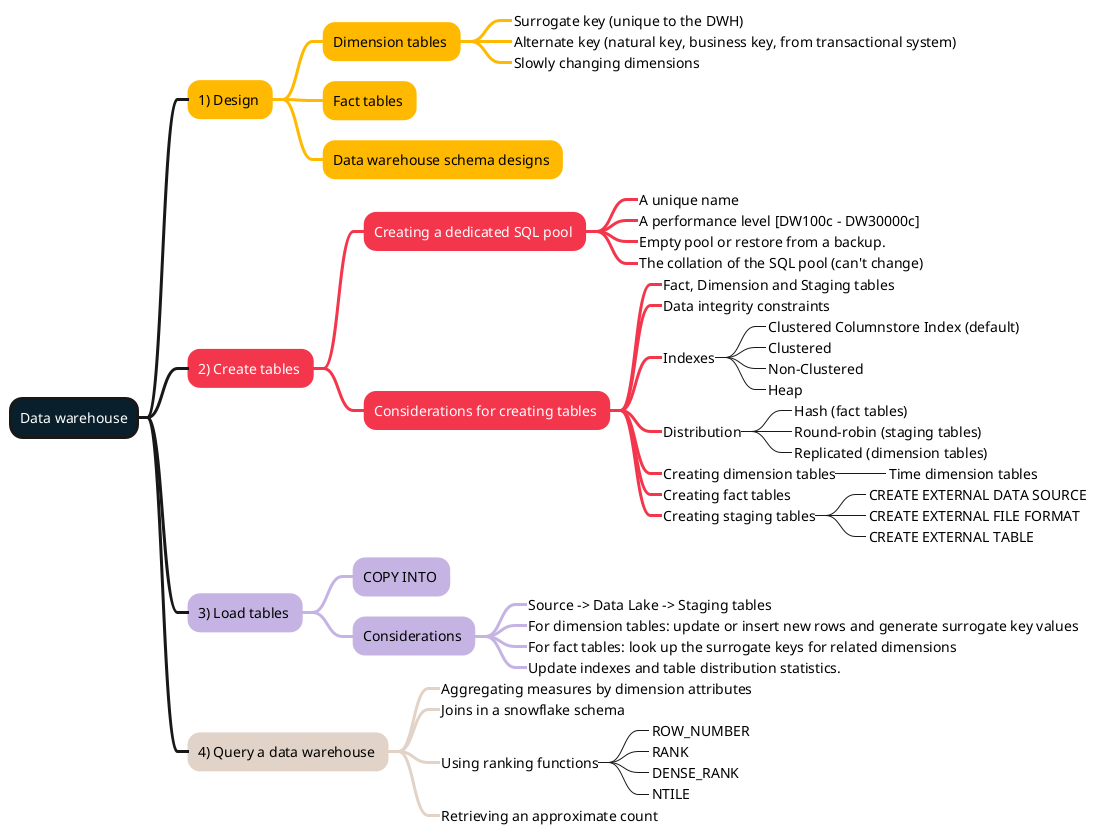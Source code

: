 @startmindmap
<style>
:depth(0) {
    BackgroundColor #091f2c
    FontColor #ffffff
    LineThickness 3.0
}
.topic1 {
    BackgroundColor #ffb900
    LineColor #ffb900
    LineThickness 3.0
    FontColor #000000
}
.topic2 {
    BackgroundColor #f4364c
    LineColor #f4364c
    LineThickness 3.0
    FontColor #ffffff
}
.topic3 {
    BackgroundColor #c5b4e3
    LineColor #c5b4e3
    LineThickness 3.0
    FontColor #000000
}
.topic4 {
    BackgroundColor #e1d3c7
    LineColor #e1d3c7
    LineThickness 3.0
    FontColor #000000
}
.topic5 {
    BackgroundColor #07641d
    LineColor #07641d
    LineThickness 3.0
    FontColor #ffffff
}
</style>
+ Data warehouse
++ 1) Design <<topic1>>
+++ Dimension tables <<topic1>>
++++_ Surrogate key (unique to the DWH)
++++_ Alternate key (natural key, business key, from transactional system)
++++_ Slowly changing dimensions
+++ Fact tables <<topic1>>
+++ Data warehouse schema designs <<topic1>>
++ 2) Create tables <<topic2>>
+++ Creating a dedicated SQL pool <<topic2>>
++++_ A unique name
++++_ A performance level [DW100c - DW30000c]
++++_ Empty pool or restore from a backup.
++++_ The collation of the SQL pool (can't change)
+++ Considerations for creating tables <<topic2>>
++++_ Fact, Dimension and Staging tables
++++_ Data integrity constraints
++++_ Indexes
+++++_ Clustered Columnstore Index (default)
+++++_ Clustered
+++++_ Non-Clustered
+++++_ Heap
++++_ Distribution
+++++_ Hash (fact tables)
+++++_ Round-robin (staging tables)
+++++_ Replicated (dimension tables)
++++_ Creating dimension tables
+++++_ Time dimension tables
++++_ Creating fact tables
++++_ Creating staging tables
+++++_ CREATE EXTERNAL DATA SOURCE
+++++_ CREATE EXTERNAL FILE FORMAT
+++++_ CREATE EXTERNAL TABLE
++ 3) Load tables <<topic3>>
+++ COPY INTO <<topic3>>
+++ Considerations <<topic3>>
++++_ Source -> Data Lake -> Staging tables
++++_ For dimension tables: update or insert new rows and generate surrogate key values
++++_ For fact tables: look up the surrogate keys for related dimensions
++++_ Update indexes and table distribution statistics.
++ 4) Query a data warehouse <<topic4>>
+++_ Aggregating measures by dimension attributes
+++_ Joins in a snowflake schema
+++_ Using ranking functions
++++_ ROW_NUMBER
++++_ RANK
++++_ DENSE_RANK
++++_ NTILE
+++_ Retrieving an approximate count
@endmindmap
